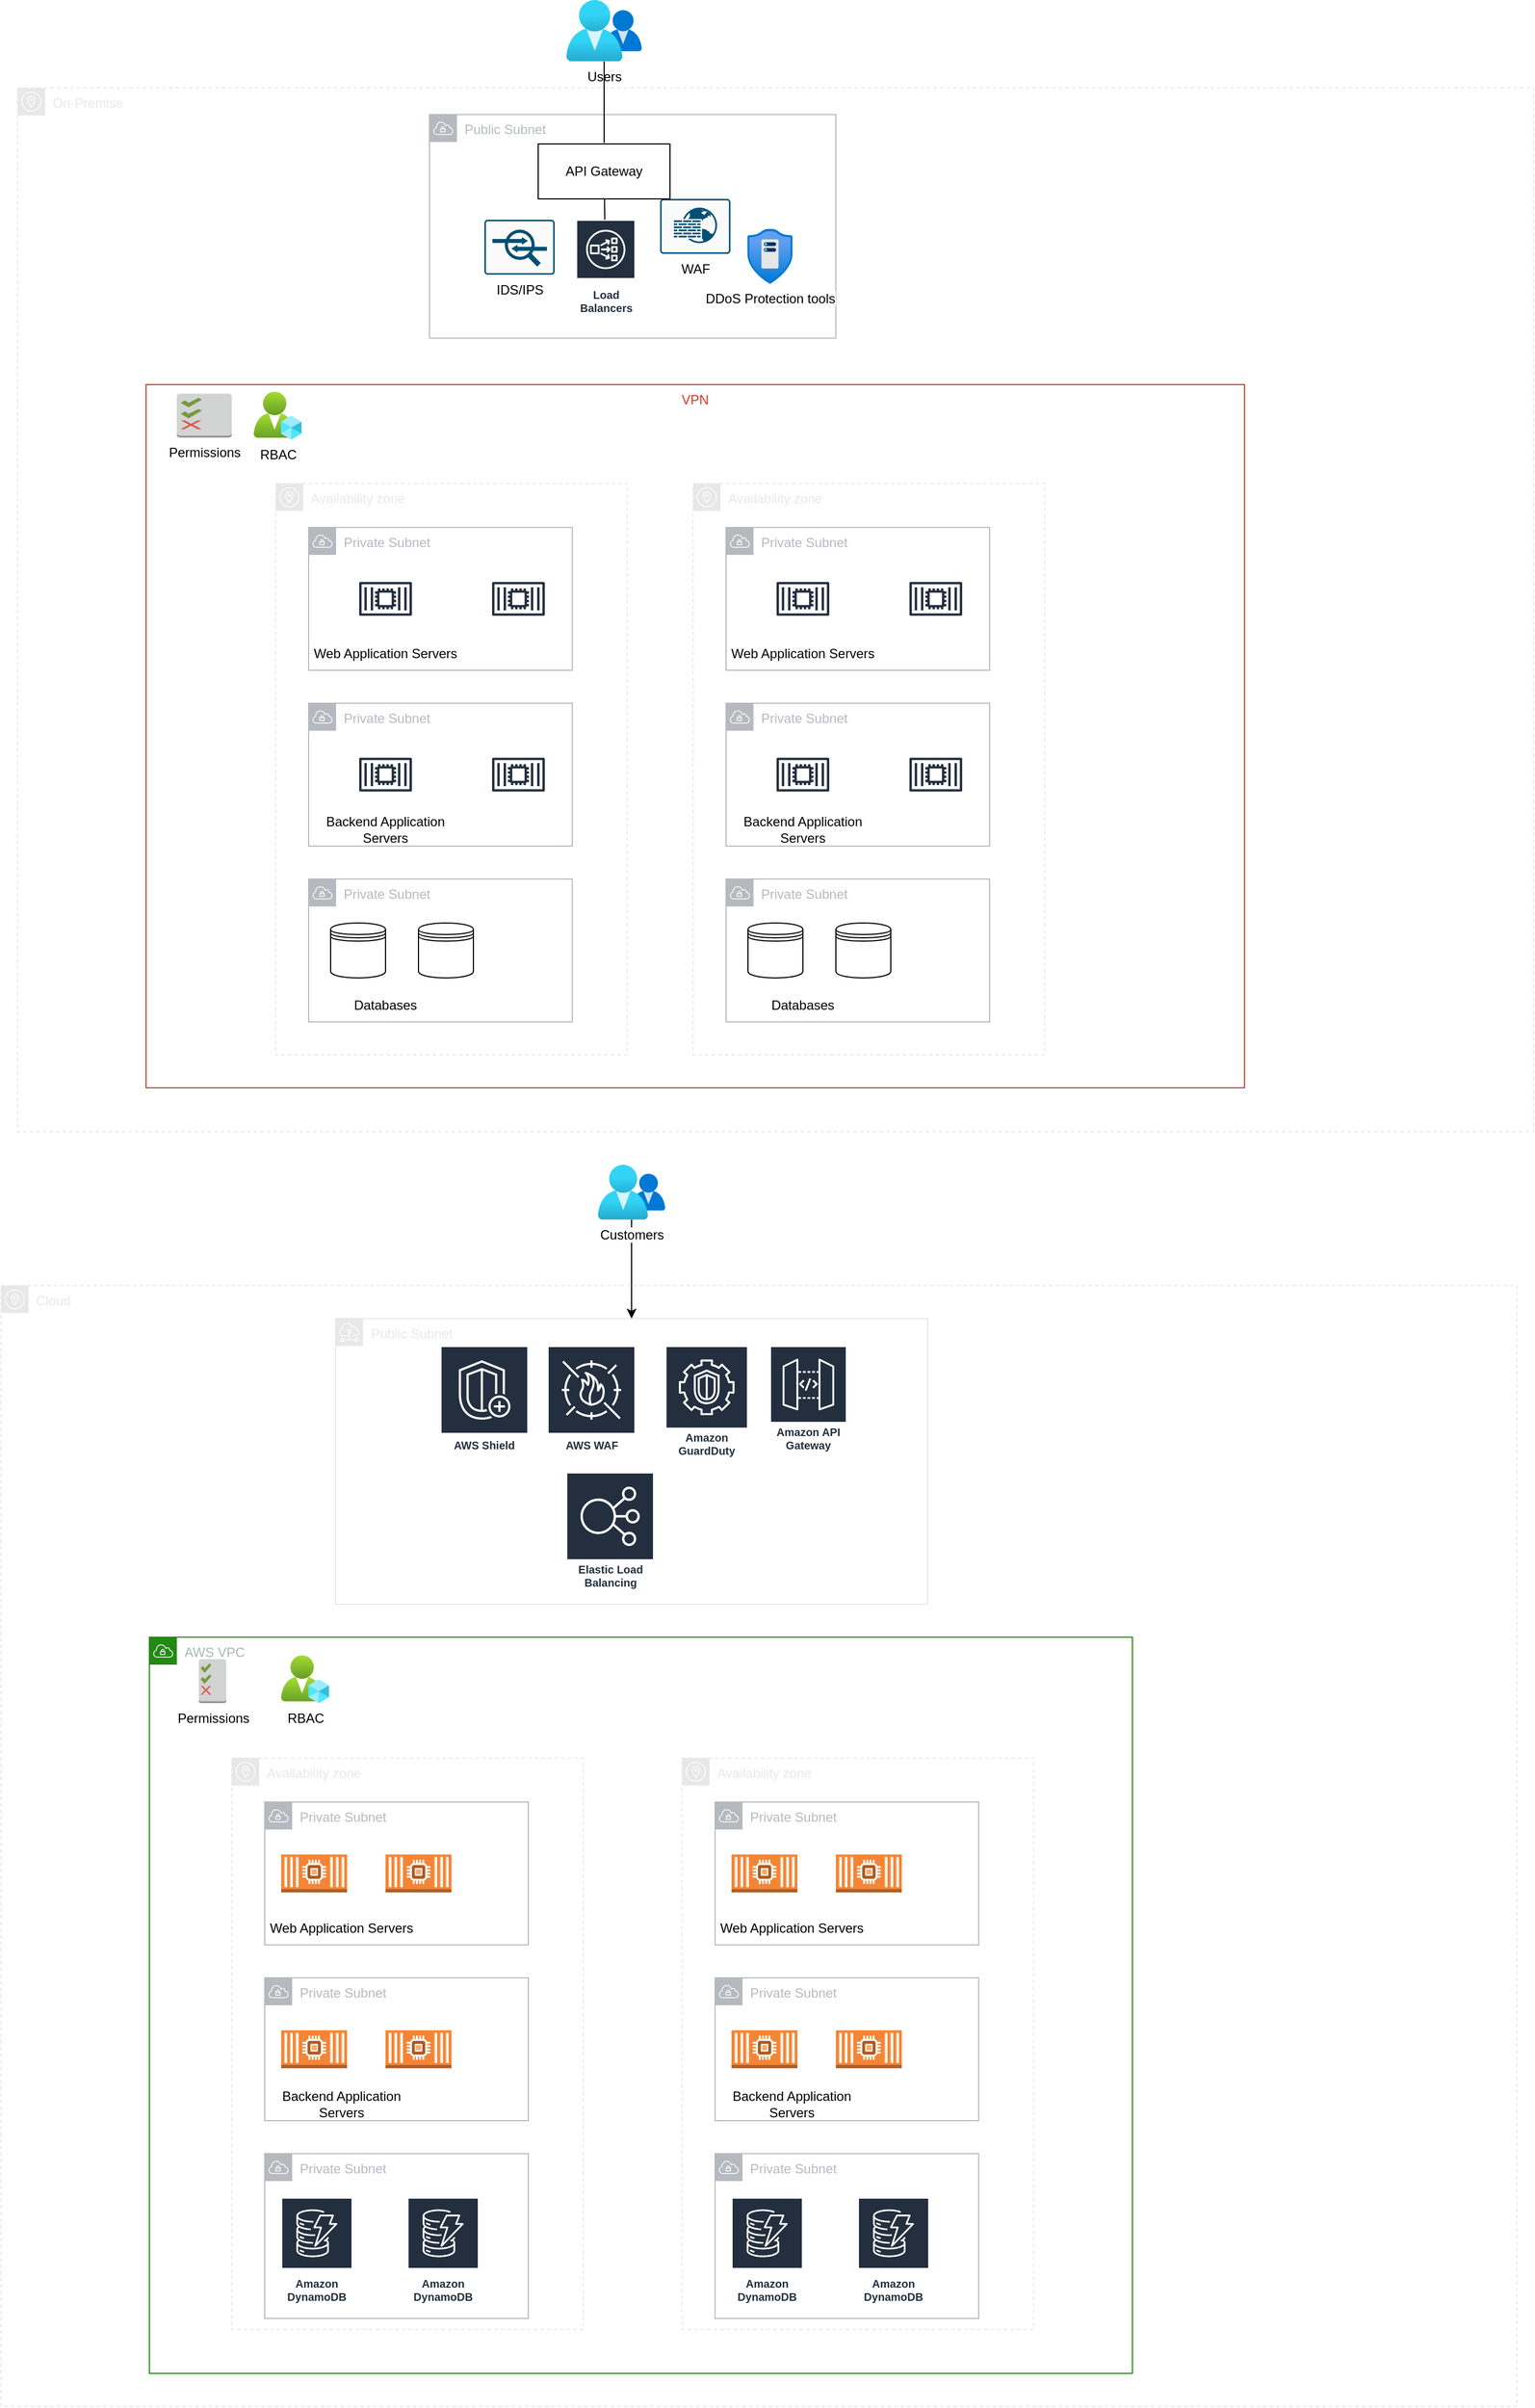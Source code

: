 <mxfile>
    <diagram id="TpwoTIeYwKZ3fhOAMGXe" name="Page-1">
        <mxGraphModel dx="3133" dy="996" grid="1" gridSize="10" guides="1" tooltips="1" connect="1" arrows="1" fold="1" page="1" pageScale="1" pageWidth="850" pageHeight="1100" background="none" math="0" shadow="0">
            <root>
                <mxCell id="0"/>
                <mxCell id="1" parent="0"/>
                <mxCell id="120" value="Public Subnet" style="sketch=0;outlineConnect=0;gradientColor=none;html=1;whiteSpace=wrap;fontSize=12;fontStyle=0;shape=mxgraph.aws4.group;grIcon=mxgraph.aws4.group_subnet;strokeColor=#E8E8E8;fillColor=none;verticalAlign=top;align=left;spacingLeft=30;fontColor=#E8E8E8;dashed=0;" vertex="1" parent="1">
                    <mxGeometry x="-665.5" y="1380" width="539" height="260" as="geometry"/>
                </mxCell>
                <mxCell id="63" value="On-Premise" style="sketch=0;outlineConnect=0;gradientColor=none;html=1;whiteSpace=wrap;fontSize=12;fontStyle=0;shape=mxgraph.aws4.group;grIcon=mxgraph.aws4.group_availability_zone;strokeColor=#E8E8E8;fillColor=none;verticalAlign=top;align=left;spacingLeft=30;fontColor=#E8E8E8;dashed=1;" vertex="1" parent="1">
                    <mxGeometry x="-955" y="260" width="1380" height="950" as="geometry"/>
                </mxCell>
                <mxCell id="61" value="VPN" style="fillColor=none;strokeColor=#DD3522;verticalAlign=top;fontStyle=0;fontColor=#DD3522;" vertex="1" parent="1">
                    <mxGeometry x="-838" y="530" width="1000" height="640" as="geometry"/>
                </mxCell>
                <mxCell id="14" value="Availability zone" style="outlineConnect=0;gradientColor=none;html=1;whiteSpace=wrap;fontSize=12;fontStyle=0;shape=mxgraph.aws4.group;grIcon=mxgraph.aws4.group_availability_zone;strokeColor=#E8E8E8;fillColor=none;verticalAlign=top;align=left;spacingLeft=30;fontColor=#E8E8E8;dashed=1;rounded=1;" vertex="1" parent="1">
                    <mxGeometry x="-720" y="620" width="320" height="520" as="geometry"/>
                </mxCell>
                <mxCell id="18" value="Public Subnet" style="outlineConnect=0;gradientColor=none;html=1;whiteSpace=wrap;fontSize=12;fontStyle=0;shape=mxgraph.aws4.group;grIcon=mxgraph.aws4.group_vpc;strokeColor=#B6BABF;fillColor=none;verticalAlign=top;align=left;spacingLeft=30;fontColor=#B6BABF;dashed=0;rounded=1;" vertex="1" parent="1">
                    <mxGeometry x="-580" y="284.25" width="370" height="203.5" as="geometry"/>
                </mxCell>
                <mxCell id="5" value="&lt;font style=&quot;font-size: 12px;&quot;&gt;Users&lt;/font&gt;" style="aspect=fixed;html=1;points=[];align=center;image;fontSize=12;image=img/lib/azure2/management_governance/My_Customers.svg;rounded=1;" vertex="1" parent="1">
                    <mxGeometry x="-455.5" y="180" width="69" height="56.0" as="geometry"/>
                </mxCell>
                <mxCell id="9" value="" style="edgeStyle=none;html=1;fontSize=24;endArrow=none;rounded=1;" edge="1" parent="1" source="5">
                    <mxGeometry relative="1" as="geometry">
                        <mxPoint x="-421" y="310.0" as="targetPoint"/>
                        <mxPoint x="-586.0" y="478" as="sourcePoint"/>
                    </mxGeometry>
                </mxCell>
                <mxCell id="10" style="edgeStyle=none;html=1;fontSize=12;rounded=1;" edge="1" parent="1">
                    <mxGeometry relative="1" as="geometry">
                        <mxPoint x="-420.651" y="361.0" as="sourcePoint"/>
                        <mxPoint x="-419.157" y="470" as="targetPoint"/>
                    </mxGeometry>
                </mxCell>
                <mxCell id="17" value="Private Subnet" style="outlineConnect=0;gradientColor=none;html=1;whiteSpace=wrap;fontSize=12;fontStyle=0;shape=mxgraph.aws4.group;grIcon=mxgraph.aws4.group_vpc;strokeColor=#B6BABF;fillColor=none;verticalAlign=top;align=left;spacingLeft=30;fontColor=#B6BABF;dashed=0;rounded=1;" vertex="1" parent="1">
                    <mxGeometry x="-690" y="660" width="240" height="130" as="geometry"/>
                </mxCell>
                <mxCell id="20" value="" style="outlineConnect=0;fontColor=#232F3E;gradientColor=none;strokeColor=#232F3E;fillColor=#ffffff;dashed=0;verticalLabelPosition=bottom;verticalAlign=top;align=center;html=1;fontSize=12;fontStyle=0;aspect=fixed;shape=mxgraph.aws4.resourceIcon;resIcon=mxgraph.aws4.container_2;rounded=1;" vertex="1" parent="1">
                    <mxGeometry x="-650" y="695" width="60" height="60" as="geometry"/>
                </mxCell>
                <mxCell id="22" value="" style="outlineConnect=0;fontColor=#232F3E;gradientColor=none;strokeColor=#232F3E;fillColor=#ffffff;dashed=0;verticalLabelPosition=bottom;verticalAlign=top;align=center;html=1;fontSize=12;fontStyle=0;aspect=fixed;shape=mxgraph.aws4.resourceIcon;resIcon=mxgraph.aws4.container_2;rounded=1;" vertex="1" parent="1">
                    <mxGeometry x="-529" y="695" width="60" height="60" as="geometry"/>
                </mxCell>
                <mxCell id="23" value="Private Subnet" style="outlineConnect=0;gradientColor=none;html=1;whiteSpace=wrap;fontSize=12;fontStyle=0;shape=mxgraph.aws4.group;grIcon=mxgraph.aws4.group_vpc;strokeColor=#B6BABF;fillColor=none;verticalAlign=top;align=left;spacingLeft=30;fontColor=#B6BABF;dashed=0;rounded=1;" vertex="1" parent="1">
                    <mxGeometry x="-690" y="820" width="240" height="130" as="geometry"/>
                </mxCell>
                <mxCell id="24" value="" style="outlineConnect=0;fontColor=#232F3E;gradientColor=none;strokeColor=#232F3E;fillColor=#ffffff;dashed=0;verticalLabelPosition=bottom;verticalAlign=top;align=center;html=1;fontSize=12;fontStyle=0;aspect=fixed;shape=mxgraph.aws4.resourceIcon;resIcon=mxgraph.aws4.container_2;rounded=1;" vertex="1" parent="1">
                    <mxGeometry x="-650" y="855" width="60" height="60" as="geometry"/>
                </mxCell>
                <mxCell id="25" value="" style="outlineConnect=0;fontColor=#232F3E;gradientColor=none;strokeColor=#232F3E;fillColor=#ffffff;dashed=0;verticalLabelPosition=bottom;verticalAlign=top;align=center;html=1;fontSize=12;fontStyle=0;aspect=fixed;shape=mxgraph.aws4.resourceIcon;resIcon=mxgraph.aws4.container_2;rounded=1;" vertex="1" parent="1">
                    <mxGeometry x="-529" y="855" width="60" height="60" as="geometry"/>
                </mxCell>
                <mxCell id="26" value="Private Subnet" style="outlineConnect=0;gradientColor=none;html=1;whiteSpace=wrap;fontSize=12;fontStyle=0;shape=mxgraph.aws4.group;grIcon=mxgraph.aws4.group_vpc;strokeColor=#B6BABF;fillColor=none;verticalAlign=top;align=left;spacingLeft=30;fontColor=#B6BABF;dashed=0;rounded=1;" vertex="1" parent="1">
                    <mxGeometry x="-690" y="980" width="240" height="130" as="geometry"/>
                </mxCell>
                <mxCell id="29" value="Web Application Servers" style="text;html=1;strokeColor=none;fillColor=none;align=center;verticalAlign=middle;whiteSpace=wrap;rounded=0;" vertex="1" parent="1">
                    <mxGeometry x="-690" y="760" width="140" height="30" as="geometry"/>
                </mxCell>
                <mxCell id="30" value="Backend Application Servers" style="text;html=1;strokeColor=none;fillColor=none;align=center;verticalAlign=middle;whiteSpace=wrap;rounded=0;" vertex="1" parent="1">
                    <mxGeometry x="-690" y="920" width="140" height="30" as="geometry"/>
                </mxCell>
                <mxCell id="31" value="Databases" style="text;html=1;strokeColor=none;fillColor=none;align=center;verticalAlign=middle;whiteSpace=wrap;rounded=0;" vertex="1" parent="1">
                    <mxGeometry x="-690" y="1080" width="140" height="30" as="geometry"/>
                </mxCell>
                <mxCell id="32" value="" style="shape=datastore;whiteSpace=wrap;html=1;" vertex="1" parent="1">
                    <mxGeometry x="-670" y="1020" width="50" height="50" as="geometry"/>
                </mxCell>
                <mxCell id="33" value="" style="shape=datastore;whiteSpace=wrap;html=1;" vertex="1" parent="1">
                    <mxGeometry x="-590" y="1020" width="50" height="50" as="geometry"/>
                </mxCell>
                <mxCell id="34" value="Availability zone" style="outlineConnect=0;gradientColor=none;html=1;whiteSpace=wrap;fontSize=12;fontStyle=0;shape=mxgraph.aws4.group;grIcon=mxgraph.aws4.group_availability_zone;strokeColor=#E8E8E8;fillColor=none;verticalAlign=top;align=left;spacingLeft=30;fontColor=#E8E8E8;dashed=1;rounded=1;" vertex="1" parent="1">
                    <mxGeometry x="-340" y="620" width="320" height="520" as="geometry"/>
                </mxCell>
                <mxCell id="35" value="Private Subnet" style="outlineConnect=0;gradientColor=none;html=1;whiteSpace=wrap;fontSize=12;fontStyle=0;shape=mxgraph.aws4.group;grIcon=mxgraph.aws4.group_vpc;strokeColor=#B6BABF;fillColor=none;verticalAlign=top;align=left;spacingLeft=30;fontColor=#B6BABF;dashed=0;rounded=1;" vertex="1" parent="1">
                    <mxGeometry x="-310" y="660" width="240" height="130" as="geometry"/>
                </mxCell>
                <mxCell id="36" value="" style="outlineConnect=0;fontColor=#232F3E;gradientColor=none;strokeColor=#232F3E;fillColor=#ffffff;dashed=0;verticalLabelPosition=bottom;verticalAlign=top;align=center;html=1;fontSize=12;fontStyle=0;aspect=fixed;shape=mxgraph.aws4.resourceIcon;resIcon=mxgraph.aws4.container_2;rounded=1;" vertex="1" parent="1">
                    <mxGeometry x="-270" y="695" width="60" height="60" as="geometry"/>
                </mxCell>
                <mxCell id="37" value="" style="outlineConnect=0;fontColor=#232F3E;gradientColor=none;strokeColor=#232F3E;fillColor=#ffffff;dashed=0;verticalLabelPosition=bottom;verticalAlign=top;align=center;html=1;fontSize=12;fontStyle=0;aspect=fixed;shape=mxgraph.aws4.resourceIcon;resIcon=mxgraph.aws4.container_2;rounded=1;" vertex="1" parent="1">
                    <mxGeometry x="-149" y="695" width="60" height="60" as="geometry"/>
                </mxCell>
                <mxCell id="38" value="Private Subnet" style="outlineConnect=0;gradientColor=none;html=1;whiteSpace=wrap;fontSize=12;fontStyle=0;shape=mxgraph.aws4.group;grIcon=mxgraph.aws4.group_vpc;strokeColor=#B6BABF;fillColor=none;verticalAlign=top;align=left;spacingLeft=30;fontColor=#B6BABF;dashed=0;rounded=1;" vertex="1" parent="1">
                    <mxGeometry x="-310" y="820" width="240" height="130" as="geometry"/>
                </mxCell>
                <mxCell id="39" value="" style="outlineConnect=0;fontColor=#232F3E;gradientColor=none;strokeColor=#232F3E;fillColor=#ffffff;dashed=0;verticalLabelPosition=bottom;verticalAlign=top;align=center;html=1;fontSize=12;fontStyle=0;aspect=fixed;shape=mxgraph.aws4.resourceIcon;resIcon=mxgraph.aws4.container_2;rounded=1;" vertex="1" parent="1">
                    <mxGeometry x="-270" y="855" width="60" height="60" as="geometry"/>
                </mxCell>
                <mxCell id="40" value="" style="outlineConnect=0;fontColor=#232F3E;gradientColor=none;strokeColor=#232F3E;fillColor=#ffffff;dashed=0;verticalLabelPosition=bottom;verticalAlign=top;align=center;html=1;fontSize=12;fontStyle=0;aspect=fixed;shape=mxgraph.aws4.resourceIcon;resIcon=mxgraph.aws4.container_2;rounded=1;" vertex="1" parent="1">
                    <mxGeometry x="-149" y="855" width="60" height="60" as="geometry"/>
                </mxCell>
                <mxCell id="41" value="Private Subnet" style="outlineConnect=0;gradientColor=none;html=1;whiteSpace=wrap;fontSize=12;fontStyle=0;shape=mxgraph.aws4.group;grIcon=mxgraph.aws4.group_vpc;strokeColor=#B6BABF;fillColor=none;verticalAlign=top;align=left;spacingLeft=30;fontColor=#B6BABF;dashed=0;rounded=1;" vertex="1" parent="1">
                    <mxGeometry x="-310" y="980" width="240" height="130" as="geometry"/>
                </mxCell>
                <mxCell id="42" value="Web Application Servers" style="text;html=1;strokeColor=none;fillColor=none;align=center;verticalAlign=middle;whiteSpace=wrap;rounded=0;" vertex="1" parent="1">
                    <mxGeometry x="-310" y="760" width="140" height="30" as="geometry"/>
                </mxCell>
                <mxCell id="43" value="Backend Application Servers" style="text;html=1;strokeColor=none;fillColor=none;align=center;verticalAlign=middle;whiteSpace=wrap;rounded=0;" vertex="1" parent="1">
                    <mxGeometry x="-310" y="920" width="140" height="30" as="geometry"/>
                </mxCell>
                <mxCell id="44" value="Databases" style="text;html=1;strokeColor=none;fillColor=none;align=center;verticalAlign=middle;whiteSpace=wrap;rounded=0;" vertex="1" parent="1">
                    <mxGeometry x="-310" y="1080" width="140" height="30" as="geometry"/>
                </mxCell>
                <mxCell id="45" value="" style="shape=datastore;whiteSpace=wrap;html=1;" vertex="1" parent="1">
                    <mxGeometry x="-290" y="1020" width="50" height="50" as="geometry"/>
                </mxCell>
                <mxCell id="46" value="" style="shape=datastore;whiteSpace=wrap;html=1;" vertex="1" parent="1">
                    <mxGeometry x="-210" y="1020" width="50" height="50" as="geometry"/>
                </mxCell>
                <mxCell id="49" value="Permissions" style="outlineConnect=0;dashed=0;verticalLabelPosition=bottom;verticalAlign=top;align=center;html=1;shape=mxgraph.aws3.permissions_2;fillColor=#D2D3D3;gradientColor=none;" vertex="1" parent="1">
                    <mxGeometry x="-810" y="538.25" width="50" height="40" as="geometry"/>
                </mxCell>
                <mxCell id="50" value="RBAC" style="aspect=fixed;html=1;points=[];align=center;image;fontSize=12;image=img/lib/azure2/intune/Azure_AD_Roles_and_Administrators.svg;" vertex="1" parent="1">
                    <mxGeometry x="-740" y="536.5" width="43.5" height="43.5" as="geometry"/>
                </mxCell>
                <mxCell id="51" value="Load Balancers" style="sketch=0;outlineConnect=0;fontColor=#232F3E;gradientColor=none;strokeColor=#ffffff;fillColor=#232F3E;dashed=0;verticalLabelPosition=middle;verticalAlign=bottom;align=center;html=1;whiteSpace=wrap;fontSize=10;fontStyle=1;spacing=3;shape=mxgraph.aws4.productIcon;prIcon=mxgraph.aws4.network_load_balancer;" vertex="1" parent="1">
                    <mxGeometry x="-446.5" y="380" width="54" height="90" as="geometry"/>
                </mxCell>
                <mxCell id="53" value="IDS/IPS" style="sketch=0;points=[[0.015,0.015,0],[0.985,0.015,0],[0.985,0.985,0],[0.015,0.985,0],[0.25,0,0],[0.5,0,0],[0.75,0,0],[1,0.25,0],[1,0.5,0],[1,0.75,0],[0.75,1,0],[0.5,1,0],[0.25,1,0],[0,0.75,0],[0,0.5,0],[0,0.25,0]];verticalLabelPosition=bottom;html=1;verticalAlign=top;aspect=fixed;align=center;pointerEvents=1;shape=mxgraph.cisco19.rect;prIcon=ips_ids;fillColor=#FAFAFA;strokeColor=#005073;" vertex="1" parent="1">
                    <mxGeometry x="-530" y="380" width="64" height="50" as="geometry"/>
                </mxCell>
                <mxCell id="54" value="WAF" style="sketch=0;points=[[0.015,0.015,0],[0.985,0.015,0],[0.985,0.985,0],[0.015,0.985,0],[0.25,0,0],[0.5,0,0],[0.75,0,0],[1,0.25,0],[1,0.5,0],[1,0.75,0],[0.75,1,0],[0.5,1,0],[0.25,1,0],[0,0.75,0],[0,0.5,0],[0,0.25,0]];verticalLabelPosition=bottom;html=1;verticalAlign=top;aspect=fixed;align=center;pointerEvents=1;shape=mxgraph.cisco19.rect;prIcon=web_application_firewall;fillColor=#FAFAFA;strokeColor=#005073;" vertex="1" parent="1">
                    <mxGeometry x="-370" y="361" width="64" height="50" as="geometry"/>
                </mxCell>
                <mxCell id="55" value="DDoS Protection tools" style="aspect=fixed;html=1;points=[];align=center;image;fontSize=12;image=img/lib/azure2/networking/DDoS_Protection_Plans.svg;" vertex="1" parent="1">
                    <mxGeometry x="-290.59" y="388.25" width="41.18" height="50" as="geometry"/>
                </mxCell>
                <mxCell id="57" value="API Gateway" style="rounded=0;whiteSpace=wrap;html=1;" vertex="1" parent="1">
                    <mxGeometry x="-481" y="311" width="120" height="50" as="geometry"/>
                </mxCell>
                <mxCell id="122" style="edgeStyle=none;html=1;" edge="1" parent="1" source="102" target="120">
                    <mxGeometry relative="1" as="geometry"/>
                </mxCell>
                <mxCell id="102" value="Customers" style="aspect=fixed;html=1;points=[];align=center;image;fontSize=12;image=img/lib/azure2/management_governance/My_Customers.svg;" vertex="1" parent="1">
                    <mxGeometry x="-426.8" y="1240" width="61.61" height="50" as="geometry"/>
                </mxCell>
                <mxCell id="109" value="AWS VPC" style="points=[[0,0],[0.25,0],[0.5,0],[0.75,0],[1,0],[1,0.25],[1,0.5],[1,0.75],[1,1],[0.75,1],[0.5,1],[0.25,1],[0,1],[0,0.75],[0,0.5],[0,0.25]];outlineConnect=0;gradientColor=none;html=1;whiteSpace=wrap;fontSize=12;fontStyle=0;container=1;pointerEvents=0;collapsible=0;recursiveResize=0;shape=mxgraph.aws4.group;grIcon=mxgraph.aws4.group_vpc;strokeColor=#248814;fillColor=none;verticalAlign=top;align=left;spacingLeft=30;fontColor=#AAB7B8;dashed=0;" vertex="1" parent="1">
                    <mxGeometry x="-835" y="1670" width="895" height="670" as="geometry"/>
                </mxCell>
                <mxCell id="66" value="Availability zone" style="outlineConnect=0;gradientColor=none;html=1;whiteSpace=wrap;fontSize=12;fontStyle=0;shape=mxgraph.aws4.group;grIcon=mxgraph.aws4.group_availability_zone;strokeColor=#E8E8E8;fillColor=none;verticalAlign=top;align=left;spacingLeft=30;fontColor=#E8E8E8;dashed=1;rounded=1;" vertex="1" parent="109">
                    <mxGeometry x="75" y="110" width="320" height="520" as="geometry"/>
                </mxCell>
                <mxCell id="70" value="Private Subnet" style="outlineConnect=0;gradientColor=none;html=1;whiteSpace=wrap;fontSize=12;fontStyle=0;shape=mxgraph.aws4.group;grIcon=mxgraph.aws4.group_vpc;strokeColor=#B6BABF;fillColor=none;verticalAlign=top;align=left;spacingLeft=30;fontColor=#B6BABF;dashed=0;rounded=1;" vertex="1" parent="109">
                    <mxGeometry x="105" y="150" width="240" height="130" as="geometry"/>
                </mxCell>
                <mxCell id="73" value="Private Subnet" style="outlineConnect=0;gradientColor=none;html=1;whiteSpace=wrap;fontSize=12;fontStyle=0;shape=mxgraph.aws4.group;grIcon=mxgraph.aws4.group_vpc;strokeColor=#B6BABF;fillColor=none;verticalAlign=top;align=left;spacingLeft=30;fontColor=#B6BABF;dashed=0;rounded=1;" vertex="1" parent="109">
                    <mxGeometry x="105" y="310" width="240" height="130" as="geometry"/>
                </mxCell>
                <mxCell id="76" value="Private Subnet" style="outlineConnect=0;gradientColor=none;html=1;whiteSpace=wrap;fontSize=12;fontStyle=0;shape=mxgraph.aws4.group;grIcon=mxgraph.aws4.group_vpc;strokeColor=#B6BABF;fillColor=none;verticalAlign=top;align=left;spacingLeft=30;fontColor=#B6BABF;dashed=0;rounded=1;" vertex="1" parent="109">
                    <mxGeometry x="105" y="470" width="240" height="150" as="geometry"/>
                </mxCell>
                <mxCell id="77" value="Web Application Servers" style="text;html=1;strokeColor=none;fillColor=none;align=center;verticalAlign=middle;whiteSpace=wrap;rounded=0;" vertex="1" parent="109">
                    <mxGeometry x="105" y="250" width="140" height="30" as="geometry"/>
                </mxCell>
                <mxCell id="78" value="Backend Application Servers" style="text;html=1;strokeColor=none;fillColor=none;align=center;verticalAlign=middle;whiteSpace=wrap;rounded=0;" vertex="1" parent="109">
                    <mxGeometry x="105" y="410" width="140" height="30" as="geometry"/>
                </mxCell>
                <mxCell id="111" value="" style="outlineConnect=0;dashed=0;verticalLabelPosition=bottom;verticalAlign=top;align=center;html=1;shape=mxgraph.aws3.ec2_compute_container_2;fillColor=#F58534;gradientColor=none;" vertex="1" parent="109">
                    <mxGeometry x="120" y="197.75" width="60" height="34.5" as="geometry"/>
                </mxCell>
                <mxCell id="112" value="" style="outlineConnect=0;dashed=0;verticalLabelPosition=bottom;verticalAlign=top;align=center;html=1;shape=mxgraph.aws3.ec2_compute_container_2;fillColor=#F58534;gradientColor=none;" vertex="1" parent="109">
                    <mxGeometry x="215" y="197.75" width="60" height="34.5" as="geometry"/>
                </mxCell>
                <mxCell id="113" value="" style="outlineConnect=0;dashed=0;verticalLabelPosition=bottom;verticalAlign=top;align=center;html=1;shape=mxgraph.aws3.ec2_compute_container_2;fillColor=#F58534;gradientColor=none;" vertex="1" parent="109">
                    <mxGeometry x="120" y="357.75" width="60" height="34.5" as="geometry"/>
                </mxCell>
                <mxCell id="114" value="" style="outlineConnect=0;dashed=0;verticalLabelPosition=bottom;verticalAlign=top;align=center;html=1;shape=mxgraph.aws3.ec2_compute_container_2;fillColor=#F58534;gradientColor=none;" vertex="1" parent="109">
                    <mxGeometry x="215" y="357.75" width="60" height="34.5" as="geometry"/>
                </mxCell>
                <mxCell id="115" value="Amazon DynamoDB" style="sketch=0;outlineConnect=0;fontColor=#232F3E;gradientColor=none;strokeColor=#ffffff;fillColor=#232F3E;dashed=0;verticalLabelPosition=middle;verticalAlign=bottom;align=center;html=1;whiteSpace=wrap;fontSize=10;fontStyle=1;spacing=3;shape=mxgraph.aws4.productIcon;prIcon=mxgraph.aws4.dynamodb;" vertex="1" parent="109">
                    <mxGeometry x="120" y="510" width="65" height="100" as="geometry"/>
                </mxCell>
                <mxCell id="116" value="Amazon DynamoDB" style="sketch=0;outlineConnect=0;fontColor=#232F3E;gradientColor=none;strokeColor=#ffffff;fillColor=#232F3E;dashed=0;verticalLabelPosition=middle;verticalAlign=bottom;align=center;html=1;whiteSpace=wrap;fontSize=10;fontStyle=1;spacing=3;shape=mxgraph.aws4.productIcon;prIcon=mxgraph.aws4.dynamodb;" vertex="1" parent="109">
                    <mxGeometry x="235" y="510" width="65" height="100" as="geometry"/>
                </mxCell>
                <mxCell id="95" value="Permissions" style="outlineConnect=0;dashed=0;verticalLabelPosition=bottom;verticalAlign=top;align=center;html=1;shape=mxgraph.aws3.permissions_2;fillColor=#D2D3D3;gradientColor=none;" vertex="1" parent="109">
                    <mxGeometry x="45" y="20" width="25" height="40" as="geometry"/>
                </mxCell>
                <mxCell id="96" value="RBAC" style="aspect=fixed;html=1;points=[];align=center;image;fontSize=12;image=img/lib/azure2/intune/Azure_AD_Roles_and_Administrators.svg;" vertex="1" parent="109">
                    <mxGeometry x="120" y="16.5" width="43.5" height="43.5" as="geometry"/>
                </mxCell>
                <mxCell id="123" value="Availability zone" style="outlineConnect=0;gradientColor=none;html=1;whiteSpace=wrap;fontSize=12;fontStyle=0;shape=mxgraph.aws4.group;grIcon=mxgraph.aws4.group_availability_zone;strokeColor=#E8E8E8;fillColor=none;verticalAlign=top;align=left;spacingLeft=30;fontColor=#E8E8E8;dashed=1;rounded=1;" vertex="1" parent="109">
                    <mxGeometry x="485" y="110" width="320" height="520" as="geometry"/>
                </mxCell>
                <mxCell id="124" value="Private Subnet" style="outlineConnect=0;gradientColor=none;html=1;whiteSpace=wrap;fontSize=12;fontStyle=0;shape=mxgraph.aws4.group;grIcon=mxgraph.aws4.group_vpc;strokeColor=#B6BABF;fillColor=none;verticalAlign=top;align=left;spacingLeft=30;fontColor=#B6BABF;dashed=0;rounded=1;" vertex="1" parent="109">
                    <mxGeometry x="515" y="150" width="240" height="130" as="geometry"/>
                </mxCell>
                <mxCell id="125" value="Private Subnet" style="outlineConnect=0;gradientColor=none;html=1;whiteSpace=wrap;fontSize=12;fontStyle=0;shape=mxgraph.aws4.group;grIcon=mxgraph.aws4.group_vpc;strokeColor=#B6BABF;fillColor=none;verticalAlign=top;align=left;spacingLeft=30;fontColor=#B6BABF;dashed=0;rounded=1;" vertex="1" parent="109">
                    <mxGeometry x="515" y="310" width="240" height="130" as="geometry"/>
                </mxCell>
                <mxCell id="126" value="Private Subnet" style="outlineConnect=0;gradientColor=none;html=1;whiteSpace=wrap;fontSize=12;fontStyle=0;shape=mxgraph.aws4.group;grIcon=mxgraph.aws4.group_vpc;strokeColor=#B6BABF;fillColor=none;verticalAlign=top;align=left;spacingLeft=30;fontColor=#B6BABF;dashed=0;rounded=1;" vertex="1" parent="109">
                    <mxGeometry x="515" y="470" width="240" height="150" as="geometry"/>
                </mxCell>
                <mxCell id="127" value="Web Application Servers" style="text;html=1;strokeColor=none;fillColor=none;align=center;verticalAlign=middle;whiteSpace=wrap;rounded=0;" vertex="1" parent="109">
                    <mxGeometry x="515" y="250" width="140" height="30" as="geometry"/>
                </mxCell>
                <mxCell id="128" value="Backend Application Servers" style="text;html=1;strokeColor=none;fillColor=none;align=center;verticalAlign=middle;whiteSpace=wrap;rounded=0;" vertex="1" parent="109">
                    <mxGeometry x="515" y="410" width="140" height="30" as="geometry"/>
                </mxCell>
                <mxCell id="129" value="" style="outlineConnect=0;dashed=0;verticalLabelPosition=bottom;verticalAlign=top;align=center;html=1;shape=mxgraph.aws3.ec2_compute_container_2;fillColor=#F58534;gradientColor=none;" vertex="1" parent="109">
                    <mxGeometry x="530" y="197.75" width="60" height="34.5" as="geometry"/>
                </mxCell>
                <mxCell id="130" value="" style="outlineConnect=0;dashed=0;verticalLabelPosition=bottom;verticalAlign=top;align=center;html=1;shape=mxgraph.aws3.ec2_compute_container_2;fillColor=#F58534;gradientColor=none;" vertex="1" parent="109">
                    <mxGeometry x="625" y="197.75" width="60" height="34.5" as="geometry"/>
                </mxCell>
                <mxCell id="131" value="" style="outlineConnect=0;dashed=0;verticalLabelPosition=bottom;verticalAlign=top;align=center;html=1;shape=mxgraph.aws3.ec2_compute_container_2;fillColor=#F58534;gradientColor=none;" vertex="1" parent="109">
                    <mxGeometry x="530" y="357.75" width="60" height="34.5" as="geometry"/>
                </mxCell>
                <mxCell id="132" value="" style="outlineConnect=0;dashed=0;verticalLabelPosition=bottom;verticalAlign=top;align=center;html=1;shape=mxgraph.aws3.ec2_compute_container_2;fillColor=#F58534;gradientColor=none;" vertex="1" parent="109">
                    <mxGeometry x="625" y="357.75" width="60" height="34.5" as="geometry"/>
                </mxCell>
                <mxCell id="133" value="Amazon DynamoDB" style="sketch=0;outlineConnect=0;fontColor=#232F3E;gradientColor=none;strokeColor=#ffffff;fillColor=#232F3E;dashed=0;verticalLabelPosition=middle;verticalAlign=bottom;align=center;html=1;whiteSpace=wrap;fontSize=10;fontStyle=1;spacing=3;shape=mxgraph.aws4.productIcon;prIcon=mxgraph.aws4.dynamodb;" vertex="1" parent="109">
                    <mxGeometry x="530" y="510" width="65" height="100" as="geometry"/>
                </mxCell>
                <mxCell id="134" value="Amazon DynamoDB" style="sketch=0;outlineConnect=0;fontColor=#232F3E;gradientColor=none;strokeColor=#ffffff;fillColor=#232F3E;dashed=0;verticalLabelPosition=middle;verticalAlign=bottom;align=center;html=1;whiteSpace=wrap;fontSize=10;fontStyle=1;spacing=3;shape=mxgraph.aws4.productIcon;prIcon=mxgraph.aws4.dynamodb;" vertex="1" parent="109">
                    <mxGeometry x="645" y="510" width="65" height="100" as="geometry"/>
                </mxCell>
                <mxCell id="103" value="AWS Shield" style="sketch=0;outlineConnect=0;fontColor=#232F3E;gradientColor=none;strokeColor=#ffffff;fillColor=#232F3E;dashed=0;verticalLabelPosition=middle;verticalAlign=bottom;align=center;html=1;whiteSpace=wrap;fontSize=10;fontStyle=1;spacing=3;shape=mxgraph.aws4.productIcon;prIcon=mxgraph.aws4.shield;" vertex="1" parent="1">
                    <mxGeometry x="-570" y="1405" width="80" height="100" as="geometry"/>
                </mxCell>
                <mxCell id="104" value="AWS WAF" style="sketch=0;outlineConnect=0;fontColor=#232F3E;gradientColor=none;strokeColor=#ffffff;fillColor=#232F3E;dashed=0;verticalLabelPosition=middle;verticalAlign=bottom;align=center;html=1;whiteSpace=wrap;fontSize=10;fontStyle=1;spacing=3;shape=mxgraph.aws4.productIcon;prIcon=mxgraph.aws4.waf;" vertex="1" parent="1">
                    <mxGeometry x="-472.5" y="1405" width="80" height="100" as="geometry"/>
                </mxCell>
                <mxCell id="105" value="Amazon API Gateway" style="sketch=0;outlineConnect=0;fontColor=#232F3E;gradientColor=none;strokeColor=#ffffff;fillColor=#232F3E;dashed=0;verticalLabelPosition=middle;verticalAlign=bottom;align=center;html=1;whiteSpace=wrap;fontSize=10;fontStyle=1;spacing=3;shape=mxgraph.aws4.productIcon;prIcon=mxgraph.aws4.api_gateway;" vertex="1" parent="1">
                    <mxGeometry x="-270" y="1405" width="70" height="100" as="geometry"/>
                </mxCell>
                <mxCell id="108" value="Elastic Load Balancing" style="sketch=0;outlineConnect=0;fontColor=#232F3E;gradientColor=none;strokeColor=#ffffff;fillColor=#232F3E;dashed=0;verticalLabelPosition=middle;verticalAlign=bottom;align=center;html=1;whiteSpace=wrap;fontSize=10;fontStyle=1;spacing=3;shape=mxgraph.aws4.productIcon;prIcon=mxgraph.aws4.elastic_load_balancing;" vertex="1" parent="1">
                    <mxGeometry x="-455.5" y="1520" width="80" height="110" as="geometry"/>
                </mxCell>
                <mxCell id="107" value="Amazon GuardDuty" style="sketch=0;outlineConnect=0;fontColor=#232F3E;gradientColor=none;strokeColor=#ffffff;fillColor=#232F3E;dashed=0;verticalLabelPosition=middle;verticalAlign=bottom;align=center;html=1;whiteSpace=wrap;fontSize=10;fontStyle=1;spacing=3;shape=mxgraph.aws4.productIcon;prIcon=mxgraph.aws4.guardduty;" vertex="1" parent="1">
                    <mxGeometry x="-365.19" y="1405" width="75.19" height="105" as="geometry"/>
                </mxCell>
                <mxCell id="135" value="Cloud" style="sketch=0;outlineConnect=0;gradientColor=none;html=1;whiteSpace=wrap;fontSize=12;fontStyle=0;shape=mxgraph.aws4.group;grIcon=mxgraph.aws4.group_availability_zone;strokeColor=#E8E8E8;fillColor=none;verticalAlign=top;align=left;spacingLeft=30;fontColor=#E8E8E8;dashed=1;" vertex="1" parent="1">
                    <mxGeometry x="-970" y="1350" width="1380" height="1020" as="geometry"/>
                </mxCell>
            </root>
        </mxGraphModel>
    </diagram>
</mxfile>